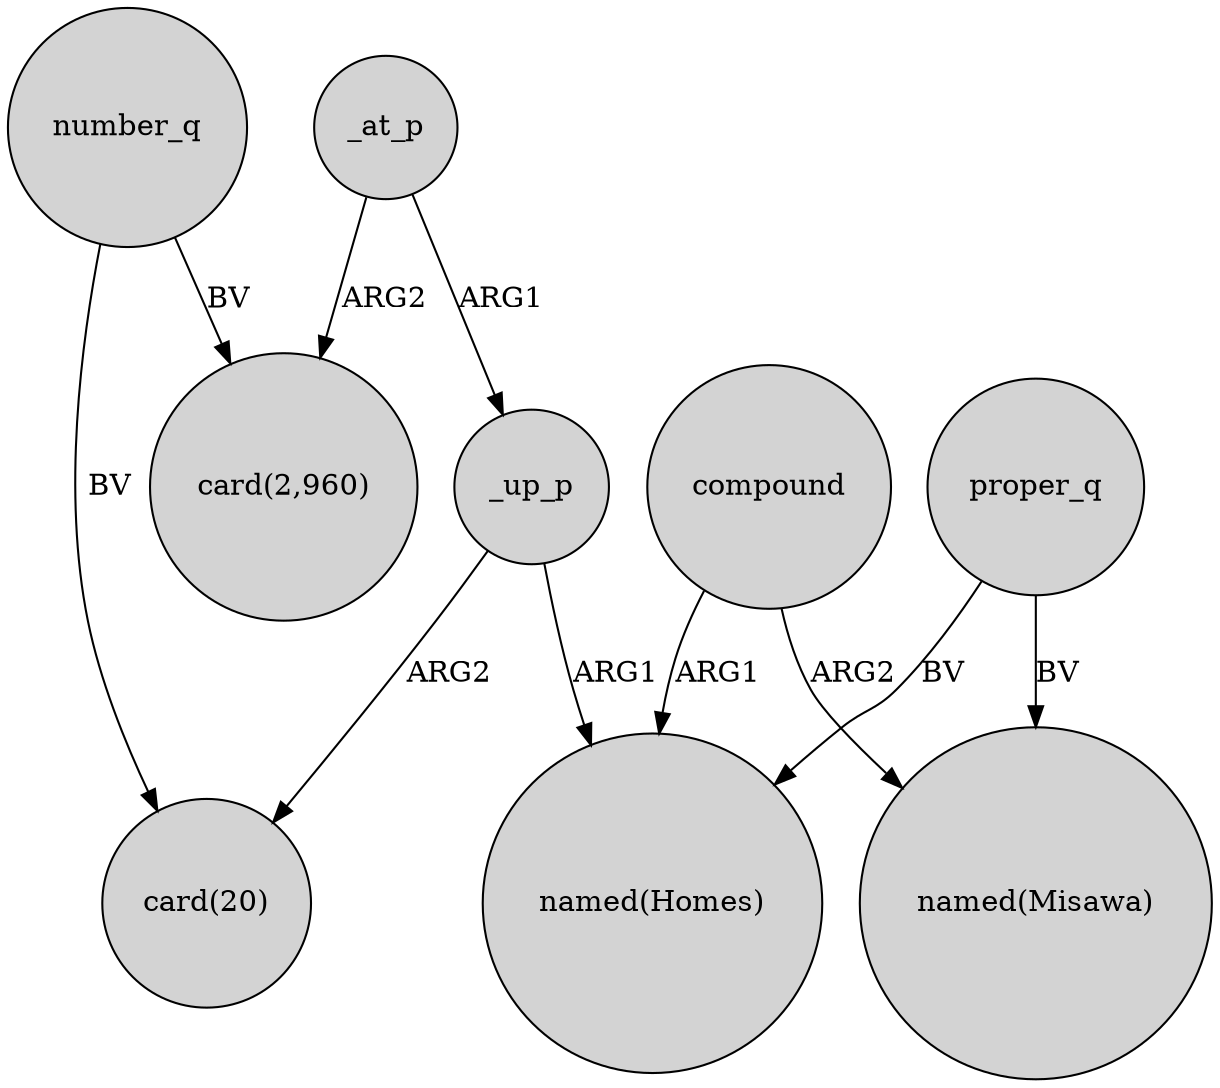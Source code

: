 digraph {
	node [shape=circle style=filled]
	_at_p -> "card(2,960)" [label=ARG2]
	proper_q -> "named(Misawa)" [label=BV]
	compound -> "named(Homes)" [label=ARG1]
	number_q -> "card(2,960)" [label=BV]
	_up_p -> "named(Homes)" [label=ARG1]
	_up_p -> "card(20)" [label=ARG2]
	_at_p -> _up_p [label=ARG1]
	proper_q -> "named(Homes)" [label=BV]
	compound -> "named(Misawa)" [label=ARG2]
	number_q -> "card(20)" [label=BV]
}
